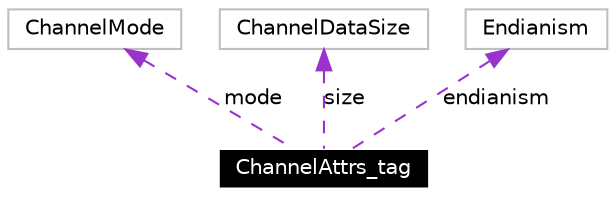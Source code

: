 digraph G
{
  edge [fontname="Helvetica",fontsize=10,labelfontname="Helvetica",labelfontsize=10];
  node [fontname="Helvetica",fontsize=10,shape=record];
  Node1 [label="ChannelAttrs_tag",height=0.2,width=0.4,color="white", fillcolor="black", style="filled" fontcolor="white"];
  Node2 -> Node1 [dir=back,color="darkorchid3",fontsize=10,style="dashed",label="mode",fontname="Helvetica"];
  Node2 [label="ChannelMode",height=0.2,width=0.4,color="grey75", fillcolor="white", style="filled"];
  Node3 -> Node1 [dir=back,color="darkorchid3",fontsize=10,style="dashed",label="size",fontname="Helvetica"];
  Node3 [label="ChannelDataSize",height=0.2,width=0.4,color="grey75", fillcolor="white", style="filled"];
  Node4 -> Node1 [dir=back,color="darkorchid3",fontsize=10,style="dashed",label="endianism",fontname="Helvetica"];
  Node4 [label="Endianism",height=0.2,width=0.4,color="grey75", fillcolor="white", style="filled"];
}
